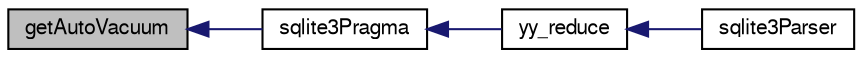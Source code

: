 digraph "getAutoVacuum"
{
  edge [fontname="FreeSans",fontsize="10",labelfontname="FreeSans",labelfontsize="10"];
  node [fontname="FreeSans",fontsize="10",shape=record];
  rankdir="LR";
  Node126878 [label="getAutoVacuum",height=0.2,width=0.4,color="black", fillcolor="grey75", style="filled", fontcolor="black"];
  Node126878 -> Node126879 [dir="back",color="midnightblue",fontsize="10",style="solid",fontname="FreeSans"];
  Node126879 [label="sqlite3Pragma",height=0.2,width=0.4,color="black", fillcolor="white", style="filled",URL="$sqlite3_8c.html#a111391370f58f8e6a6eca51fd34d62ed"];
  Node126879 -> Node126880 [dir="back",color="midnightblue",fontsize="10",style="solid",fontname="FreeSans"];
  Node126880 [label="yy_reduce",height=0.2,width=0.4,color="black", fillcolor="white", style="filled",URL="$sqlite3_8c.html#a7c419a9b25711c666a9a2449ef377f14"];
  Node126880 -> Node126881 [dir="back",color="midnightblue",fontsize="10",style="solid",fontname="FreeSans"];
  Node126881 [label="sqlite3Parser",height=0.2,width=0.4,color="black", fillcolor="white", style="filled",URL="$sqlite3_8c.html#a0327d71a5fabe0b6a343d78a2602e72a"];
}
